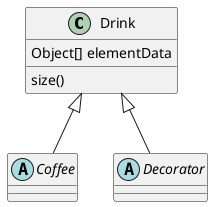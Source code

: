 @startuml

abstract class Drink
abstract class Coffee
abstract class Decorator

Drink <|-- Coffee
Drink <|-- Decorator

class Drink {
Object[] elementData
size()
}


@enduml